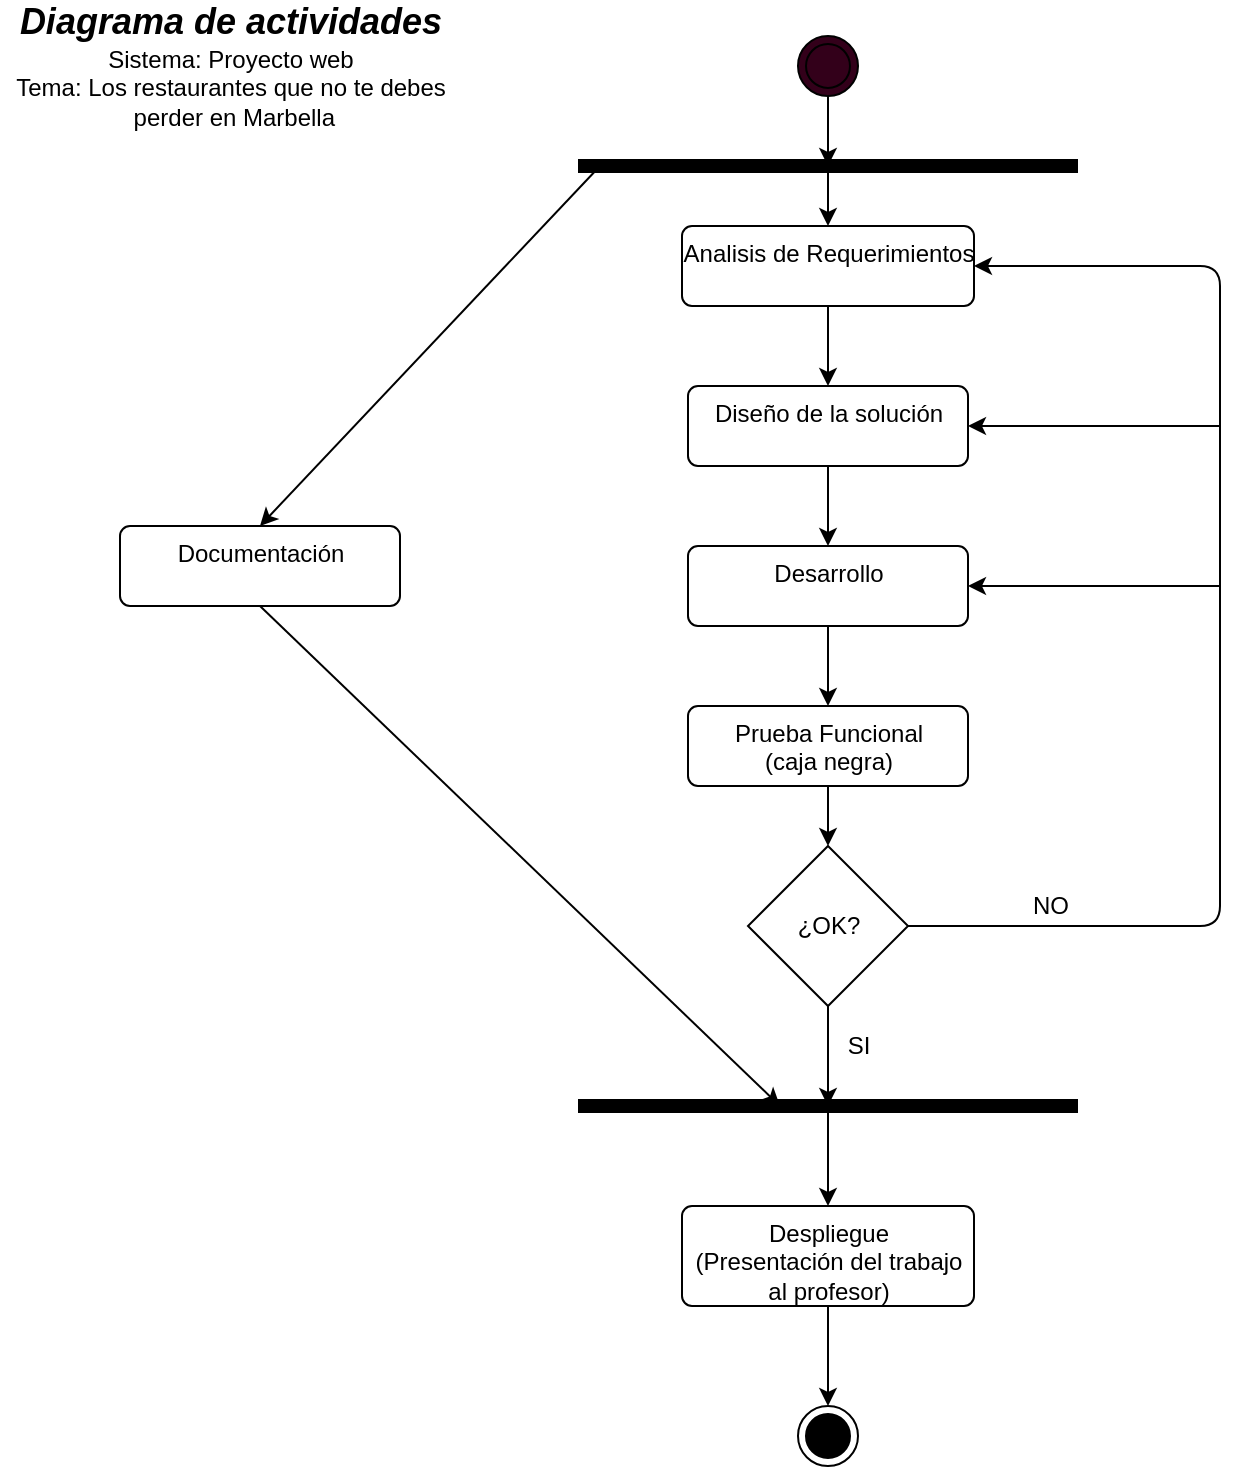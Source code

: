 <mxfile version="14.1.8" type="device"><diagram id="GW9jX_E7SSSV9q-uVF84" name="Página-1"><mxGraphModel dx="1086" dy="806" grid="1" gridSize="10" guides="1" tooltips="1" connect="1" arrows="1" fold="1" page="1" pageScale="1" pageWidth="827" pageHeight="1169" math="0" shadow="0"><root><mxCell id="0"/><mxCell id="1" parent="0"/><mxCell id="VzuH7parSqZJV3ZaeS7c-1" value="" style="ellipse;shape=doubleEllipse;whiteSpace=wrap;html=1;fillColor=#33001A;" vertex="1" parent="1"><mxGeometry x="399" y="25" width="30" height="30" as="geometry"/></mxCell><mxCell id="VzuH7parSqZJV3ZaeS7c-2" value="&lt;font style=&quot;font-size: 18px&quot;&gt;&lt;b&gt;&lt;i&gt;Diagrama de actividades&lt;/i&gt;&lt;/b&gt;&lt;/font&gt;&lt;br&gt;Sistema: Proyecto web&lt;br&gt;Tema: Los restaurantes que no te debes&lt;br&gt;&amp;nbsp;perder en Marbella" style="text;html=1;align=center;verticalAlign=middle;resizable=0;points=[];autosize=1;" vertex="1" parent="1"><mxGeometry y="10" width="230" height="60" as="geometry"/></mxCell><mxCell id="VzuH7parSqZJV3ZaeS7c-3" value="Analisis de Requerimientos" style="html=1;align=center;verticalAlign=top;rounded=1;absoluteArcSize=1;arcSize=10;dashed=0;" vertex="1" parent="1"><mxGeometry x="341" y="120" width="146" height="40" as="geometry"/></mxCell><mxCell id="VzuH7parSqZJV3ZaeS7c-4" value="Diseño de la solución" style="html=1;align=center;verticalAlign=top;rounded=1;absoluteArcSize=1;arcSize=10;dashed=0;" vertex="1" parent="1"><mxGeometry x="344" y="200" width="140" height="40" as="geometry"/></mxCell><mxCell id="VzuH7parSqZJV3ZaeS7c-5" value="Desarrollo&lt;br&gt;" style="html=1;align=center;verticalAlign=top;rounded=1;absoluteArcSize=1;arcSize=10;dashed=0;" vertex="1" parent="1"><mxGeometry x="344" y="280" width="140" height="40" as="geometry"/></mxCell><mxCell id="VzuH7parSqZJV3ZaeS7c-6" value="Prueba Funcional&lt;br&gt;(caja negra)" style="html=1;align=center;verticalAlign=top;rounded=1;absoluteArcSize=1;arcSize=10;dashed=0;" vertex="1" parent="1"><mxGeometry x="344" y="360" width="140" height="40" as="geometry"/></mxCell><mxCell id="VzuH7parSqZJV3ZaeS7c-7" value="" style="rhombus;whiteSpace=wrap;html=1;" vertex="1" parent="1"><mxGeometry x="374" y="430" width="80" height="80" as="geometry"/></mxCell><mxCell id="VzuH7parSqZJV3ZaeS7c-8" value="" style="endArrow=classic;html=1;exitX=1;exitY=0.5;exitDx=0;exitDy=0;entryX=1;entryY=0.5;entryDx=0;entryDy=0;" edge="1" parent="1" source="VzuH7parSqZJV3ZaeS7c-7" target="VzuH7parSqZJV3ZaeS7c-3"><mxGeometry width="50" height="50" relative="1" as="geometry"><mxPoint x="530" y="510" as="sourcePoint"/><mxPoint x="580" y="460" as="targetPoint"/><Array as="points"><mxPoint x="610" y="470"/><mxPoint x="610" y="140"/></Array></mxGeometry></mxCell><mxCell id="VzuH7parSqZJV3ZaeS7c-9" value="" style="endArrow=classic;html=1;entryX=1;entryY=0.5;entryDx=0;entryDy=0;" edge="1" parent="1" target="VzuH7parSqZJV3ZaeS7c-4"><mxGeometry width="50" height="50" relative="1" as="geometry"><mxPoint x="610" y="220" as="sourcePoint"/><mxPoint x="580" y="200" as="targetPoint"/></mxGeometry></mxCell><mxCell id="VzuH7parSqZJV3ZaeS7c-10" value="" style="endArrow=classic;html=1;entryX=1;entryY=0.5;entryDx=0;entryDy=0;" edge="1" parent="1" target="VzuH7parSqZJV3ZaeS7c-5"><mxGeometry width="50" height="50" relative="1" as="geometry"><mxPoint x="610" y="300" as="sourcePoint"/><mxPoint x="560" y="270" as="targetPoint"/></mxGeometry></mxCell><mxCell id="VzuH7parSqZJV3ZaeS7c-11" value="Despliegue&lt;br&gt;(Presentación del trabajo&lt;br&gt;al profesor)" style="html=1;align=center;verticalAlign=top;rounded=1;absoluteArcSize=1;arcSize=10;dashed=0;" vertex="1" parent="1"><mxGeometry x="341" y="610" width="146" height="50" as="geometry"/></mxCell><mxCell id="VzuH7parSqZJV3ZaeS7c-15" value="" style="endArrow=classic;html=1;exitX=0.5;exitY=1;exitDx=0;exitDy=0;entryX=0.5;entryY=0;entryDx=0;entryDy=0;" edge="1" parent="1" source="VzuH7parSqZJV3ZaeS7c-3" target="VzuH7parSqZJV3ZaeS7c-4"><mxGeometry width="50" height="50" relative="1" as="geometry"><mxPoint x="280" y="240" as="sourcePoint"/><mxPoint x="330" y="190" as="targetPoint"/></mxGeometry></mxCell><mxCell id="VzuH7parSqZJV3ZaeS7c-16" value="" style="endArrow=classic;html=1;entryX=0.5;entryY=0;entryDx=0;entryDy=0;exitX=0.5;exitY=1;exitDx=0;exitDy=0;" edge="1" parent="1" source="VzuH7parSqZJV3ZaeS7c-4" target="VzuH7parSqZJV3ZaeS7c-5"><mxGeometry width="50" height="50" relative="1" as="geometry"><mxPoint x="270" y="300" as="sourcePoint"/><mxPoint x="320" y="250" as="targetPoint"/></mxGeometry></mxCell><mxCell id="VzuH7parSqZJV3ZaeS7c-17" value="" style="endArrow=classic;html=1;entryX=0.5;entryY=0;entryDx=0;entryDy=0;exitX=0.5;exitY=1;exitDx=0;exitDy=0;" edge="1" parent="1" source="VzuH7parSqZJV3ZaeS7c-5" target="VzuH7parSqZJV3ZaeS7c-6"><mxGeometry width="50" height="50" relative="1" as="geometry"><mxPoint x="291" y="360" as="sourcePoint"/><mxPoint x="341" y="310" as="targetPoint"/></mxGeometry></mxCell><mxCell id="VzuH7parSqZJV3ZaeS7c-18" value="" style="endArrow=classic;html=1;entryX=0.5;entryY=0;entryDx=0;entryDy=0;exitX=0.5;exitY=1;exitDx=0;exitDy=0;" edge="1" parent="1" source="VzuH7parSqZJV3ZaeS7c-6" target="VzuH7parSqZJV3ZaeS7c-7"><mxGeometry width="50" height="50" relative="1" as="geometry"><mxPoint x="280" y="480" as="sourcePoint"/><mxPoint x="330" y="430" as="targetPoint"/></mxGeometry></mxCell><mxCell id="VzuH7parSqZJV3ZaeS7c-19" value="" style="endArrow=classic;html=1;exitX=0.5;exitY=1;exitDx=0;exitDy=0;" edge="1" parent="1" source="VzuH7parSqZJV3ZaeS7c-7"><mxGeometry width="50" height="50" relative="1" as="geometry"><mxPoint x="280" y="540" as="sourcePoint"/><mxPoint x="414" y="560" as="targetPoint"/></mxGeometry></mxCell><mxCell id="VzuH7parSqZJV3ZaeS7c-20" value="" style="endArrow=none;html=1;strokeWidth=7;startArrow=none;startFill=0;" edge="1" parent="1"><mxGeometry width="50" height="50" relative="1" as="geometry"><mxPoint x="289" y="90" as="sourcePoint"/><mxPoint x="539" y="90" as="targetPoint"/></mxGeometry></mxCell><mxCell id="VzuH7parSqZJV3ZaeS7c-21" value="" style="endArrow=classic;html=1;strokeWidth=1;exitX=0.5;exitY=1;exitDx=0;exitDy=0;" edge="1" parent="1" source="VzuH7parSqZJV3ZaeS7c-1"><mxGeometry width="50" height="50" relative="1" as="geometry"><mxPoint x="294" y="55" as="sourcePoint"/><mxPoint x="414" y="90" as="targetPoint"/></mxGeometry></mxCell><mxCell id="VzuH7parSqZJV3ZaeS7c-22" value="" style="endArrow=classic;html=1;strokeWidth=1;entryX=0.5;entryY=0;entryDx=0;entryDy=0;" edge="1" parent="1" target="VzuH7parSqZJV3ZaeS7c-3"><mxGeometry width="50" height="50" relative="1" as="geometry"><mxPoint x="414" y="90" as="sourcePoint"/><mxPoint x="330" y="100" as="targetPoint"/></mxGeometry></mxCell><mxCell id="VzuH7parSqZJV3ZaeS7c-23" value="Documentación" style="html=1;align=center;verticalAlign=top;rounded=1;absoluteArcSize=1;arcSize=10;dashed=0;" vertex="1" parent="1"><mxGeometry x="60" y="270" width="140" height="40" as="geometry"/></mxCell><mxCell id="VzuH7parSqZJV3ZaeS7c-24" value="" style="endArrow=classic;html=1;strokeWidth=1;entryX=0.5;entryY=0;entryDx=0;entryDy=0;" edge="1" parent="1" target="VzuH7parSqZJV3ZaeS7c-23"><mxGeometry width="50" height="50" relative="1" as="geometry"><mxPoint x="300" y="90" as="sourcePoint"/><mxPoint x="190" y="200" as="targetPoint"/></mxGeometry></mxCell><mxCell id="VzuH7parSqZJV3ZaeS7c-25" value="" style="endArrow=none;html=1;strokeWidth=7;startArrow=none;startFill=0;" edge="1" parent="1"><mxGeometry width="50" height="50" relative="1" as="geometry"><mxPoint x="289" y="560" as="sourcePoint"/><mxPoint x="539" y="560" as="targetPoint"/></mxGeometry></mxCell><mxCell id="VzuH7parSqZJV3ZaeS7c-26" value="" style="endArrow=classic;html=1;strokeWidth=1;exitX=0.5;exitY=1;exitDx=0;exitDy=0;" edge="1" parent="1" source="VzuH7parSqZJV3ZaeS7c-23"><mxGeometry width="50" height="50" relative="1" as="geometry"><mxPoint x="150" y="420" as="sourcePoint"/><mxPoint x="390" y="560" as="targetPoint"/></mxGeometry></mxCell><mxCell id="VzuH7parSqZJV3ZaeS7c-29" value="" style="endArrow=classic;html=1;strokeWidth=1;entryX=0.5;entryY=0;entryDx=0;entryDy=0;" edge="1" parent="1" target="VzuH7parSqZJV3ZaeS7c-11"><mxGeometry width="50" height="50" relative="1" as="geometry"><mxPoint x="414" y="560" as="sourcePoint"/><mxPoint x="580" y="600" as="targetPoint"/></mxGeometry></mxCell><mxCell id="VzuH7parSqZJV3ZaeS7c-31" value="" style="ellipse;html=1;shape=endState;fillColor=#000000;strokeColor=#000000;" vertex="1" parent="1"><mxGeometry x="399" y="710" width="30" height="30" as="geometry"/></mxCell><mxCell id="VzuH7parSqZJV3ZaeS7c-32" value="" style="endArrow=classic;html=1;strokeWidth=1;entryX=0.5;entryY=0;entryDx=0;entryDy=0;exitX=0.5;exitY=1;exitDx=0;exitDy=0;" edge="1" parent="1" source="VzuH7parSqZJV3ZaeS7c-11" target="VzuH7parSqZJV3ZaeS7c-31"><mxGeometry width="50" height="50" relative="1" as="geometry"><mxPoint x="250" y="710" as="sourcePoint"/><mxPoint x="300" y="660" as="targetPoint"/></mxGeometry></mxCell><mxCell id="VzuH7parSqZJV3ZaeS7c-33" value="¿OK?" style="text;html=1;align=center;verticalAlign=middle;resizable=0;points=[];autosize=1;" vertex="1" parent="1"><mxGeometry x="389" y="460" width="50" height="20" as="geometry"/></mxCell><mxCell id="VzuH7parSqZJV3ZaeS7c-34" value="NO" style="text;html=1;align=center;verticalAlign=middle;resizable=0;points=[];autosize=1;" vertex="1" parent="1"><mxGeometry x="510" y="450" width="30" height="20" as="geometry"/></mxCell><mxCell id="VzuH7parSqZJV3ZaeS7c-35" value="SI" style="text;html=1;align=center;verticalAlign=middle;resizable=0;points=[];autosize=1;" vertex="1" parent="1"><mxGeometry x="414" y="520" width="30" height="20" as="geometry"/></mxCell></root></mxGraphModel></diagram></mxfile>